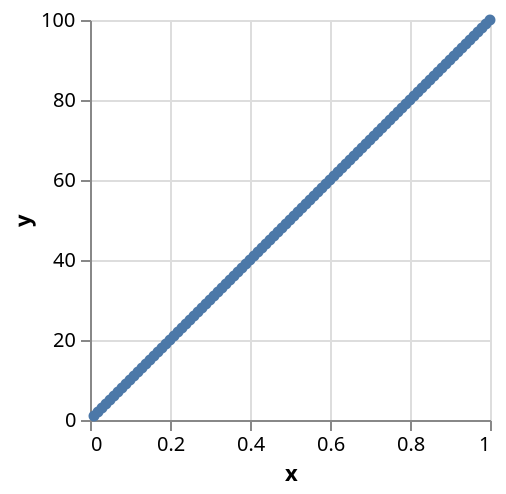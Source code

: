 {
  "$schema": "https://vega.github.io/schema/vega-lite/v5.json",
  "data": {
    "values": [
      {
        "catX": "1",
        "x": 1,
        "y": 1
      },
      {
        "catX": "2",
        "x": 2,
        "y": 2
      },
      {
        "catX": "3",
        "x": 3,
        "y": 3
      },
      {
        "catX": "4",
        "x": 4,
        "y": 4
      },
      {
        "catX": "5",
        "x": 5,
        "y": 5
      },
      {
        "catX": "6",
        "x": 6,
        "y": 6
      },
      {
        "catX": "7",
        "x": 7,
        "y": 7
      },
      {
        "catX": "8",
        "x": 8,
        "y": 8
      },
      {
        "catX": "9",
        "x": 9,
        "y": 9
      },
      {
        "catX": "10",
        "x": 10,
        "y": 10
      },
      {
        "catX": "11",
        "x": 11,
        "y": 11
      },
      {
        "catX": "12",
        "x": 12,
        "y": 12
      },
      {
        "catX": "13",
        "x": 13,
        "y": 13
      },
      {
        "catX": "14",
        "x": 14,
        "y": 14
      },
      {
        "catX": "15",
        "x": 15,
        "y": 15
      },
      {
        "catX": "16",
        "x": 16,
        "y": 16
      },
      {
        "catX": "17",
        "x": 17,
        "y": 17
      },
      {
        "catX": "18",
        "x": 18,
        "y": 18
      },
      {
        "catX": "19",
        "x": 19,
        "y": 19
      },
      {
        "catX": "20",
        "x": 20,
        "y": 20
      },
      {
        "catX": "21",
        "x": 21,
        "y": 21
      },
      {
        "catX": "22",
        "x": 22,
        "y": 22
      },
      {
        "catX": "23",
        "x": 23,
        "y": 23
      },
      {
        "catX": "24",
        "x": 24,
        "y": 24
      },
      {
        "catX": "25",
        "x": 25,
        "y": 25
      },
      {
        "catX": "26",
        "x": 26,
        "y": 26
      },
      {
        "catX": "27",
        "x": 27,
        "y": 27
      },
      {
        "catX": "28",
        "x": 28,
        "y": 28
      },
      {
        "catX": "29",
        "x": 29,
        "y": 29
      },
      {
        "catX": "30",
        "x": 30,
        "y": 30
      },
      {
        "catX": "31",
        "x": 31,
        "y": 31
      },
      {
        "catX": "32",
        "x": 32,
        "y": 32
      },
      {
        "catX": "33",
        "x": 33,
        "y": 33
      },
      {
        "catX": "34",
        "x": 34,
        "y": 34
      },
      {
        "catX": "35",
        "x": 35,
        "y": 35
      },
      {
        "catX": "36",
        "x": 36,
        "y": 36
      },
      {
        "catX": "37",
        "x": 37,
        "y": 37
      },
      {
        "catX": "38",
        "x": 38,
        "y": 38
      },
      {
        "catX": "39",
        "x": 39,
        "y": 39
      },
      {
        "catX": "40",
        "x": 40,
        "y": 40
      },
      {
        "catX": "41",
        "x": 41,
        "y": 41
      },
      {
        "catX": "42",
        "x": 42,
        "y": 42
      },
      {
        "catX": "43",
        "x": 43,
        "y": 43
      },
      {
        "catX": "44",
        "x": 44,
        "y": 44
      },
      {
        "catX": "45",
        "x": 45,
        "y": 45
      },
      {
        "catX": "46",
        "x": 46,
        "y": 46
      },
      {
        "catX": "47",
        "x": 47,
        "y": 47
      },
      {
        "catX": "48",
        "x": 48,
        "y": 48
      },
      {
        "catX": "49",
        "x": 49,
        "y": 49
      },
      {
        "catX": "50",
        "x": 50,
        "y": 50
      },
      {
        "catX": "51",
        "x": 51,
        "y": 51
      },
      {
        "catX": "52",
        "x": 52,
        "y": 52
      },
      {
        "catX": "53",
        "x": 53,
        "y": 53
      },
      {
        "catX": "54",
        "x": 54,
        "y": 54
      },
      {
        "catX": "55",
        "x": 55,
        "y": 55
      },
      {
        "catX": "56",
        "x": 56,
        "y": 56
      },
      {
        "catX": "57",
        "x": 57,
        "y": 57
      },
      {
        "catX": "58",
        "x": 58,
        "y": 58
      },
      {
        "catX": "59",
        "x": 59,
        "y": 59
      },
      {
        "catX": "60",
        "x": 60,
        "y": 60
      },
      {
        "catX": "61",
        "x": 61,
        "y": 61
      },
      {
        "catX": "62",
        "x": 62,
        "y": 62
      },
      {
        "catX": "63",
        "x": 63,
        "y": 63
      },
      {
        "catX": "64",
        "x": 64,
        "y": 64
      },
      {
        "catX": "65",
        "x": 65,
        "y": 65
      },
      {
        "catX": "66",
        "x": 66,
        "y": 66
      },
      {
        "catX": "67",
        "x": 67,
        "y": 67
      },
      {
        "catX": "68",
        "x": 68,
        "y": 68
      },
      {
        "catX": "69",
        "x": 69,
        "y": 69
      },
      {
        "catX": "70",
        "x": 70,
        "y": 70
      },
      {
        "catX": "71",
        "x": 71,
        "y": 71
      },
      {
        "catX": "72",
        "x": 72,
        "y": 72
      },
      {
        "catX": "73",
        "x": 73,
        "y": 73
      },
      {
        "catX": "74",
        "x": 74,
        "y": 74
      },
      {
        "catX": "75",
        "x": 75,
        "y": 75
      },
      {
        "catX": "76",
        "x": 76,
        "y": 76
      },
      {
        "catX": "77",
        "x": 77,
        "y": 77
      },
      {
        "catX": "78",
        "x": 78,
        "y": 78
      },
      {
        "catX": "79",
        "x": 79,
        "y": 79
      },
      {
        "catX": "80",
        "x": 80,
        "y": 80
      },
      {
        "catX": "81",
        "x": 81,
        "y": 81
      },
      {
        "catX": "82",
        "x": 82,
        "y": 82
      },
      {
        "catX": "83",
        "x": 83,
        "y": 83
      },
      {
        "catX": "84",
        "x": 84,
        "y": 84
      },
      {
        "catX": "85",
        "x": 85,
        "y": 85
      },
      {
        "catX": "86",
        "x": 86,
        "y": 86
      },
      {
        "catX": "87",
        "x": 87,
        "y": 87
      },
      {
        "catX": "88",
        "x": 88,
        "y": 88
      },
      {
        "catX": "89",
        "x": 89,
        "y": 89
      },
      {
        "catX": "90",
        "x": 90,
        "y": 90
      },
      {
        "catX": "91",
        "x": 91,
        "y": 91
      },
      {
        "catX": "92",
        "x": 92,
        "y": 92
      },
      {
        "catX": "93",
        "x": 93,
        "y": 93
      },
      {
        "catX": "94",
        "x": 94,
        "y": 94
      },
      {
        "catX": "95",
        "x": 95,
        "y": 95
      },
      {
        "catX": "96",
        "x": 96,
        "y": 96
      },
      {
        "catX": "97",
        "x": 97,
        "y": 97
      },
      {
        "catX": "98",
        "x": 98,
        "y": 98
      },
      {
        "catX": "99",
        "x": 99,
        "y": 99
      },
      {
        "catX": "100",
        "x": 100,
        "y": 100
      }
    ]
  },
  "encoding": {
    "x": {
      "axis": {
        "labelExpr": "datum.value / 100"
      },
      "field": "x",
      "type": "quantitative"
    },
    "y": {
      "field": "y",
      "type": "quantitative"
    }
  },
  "mark": {
    "point": true,
    "type": "line"
  }
}